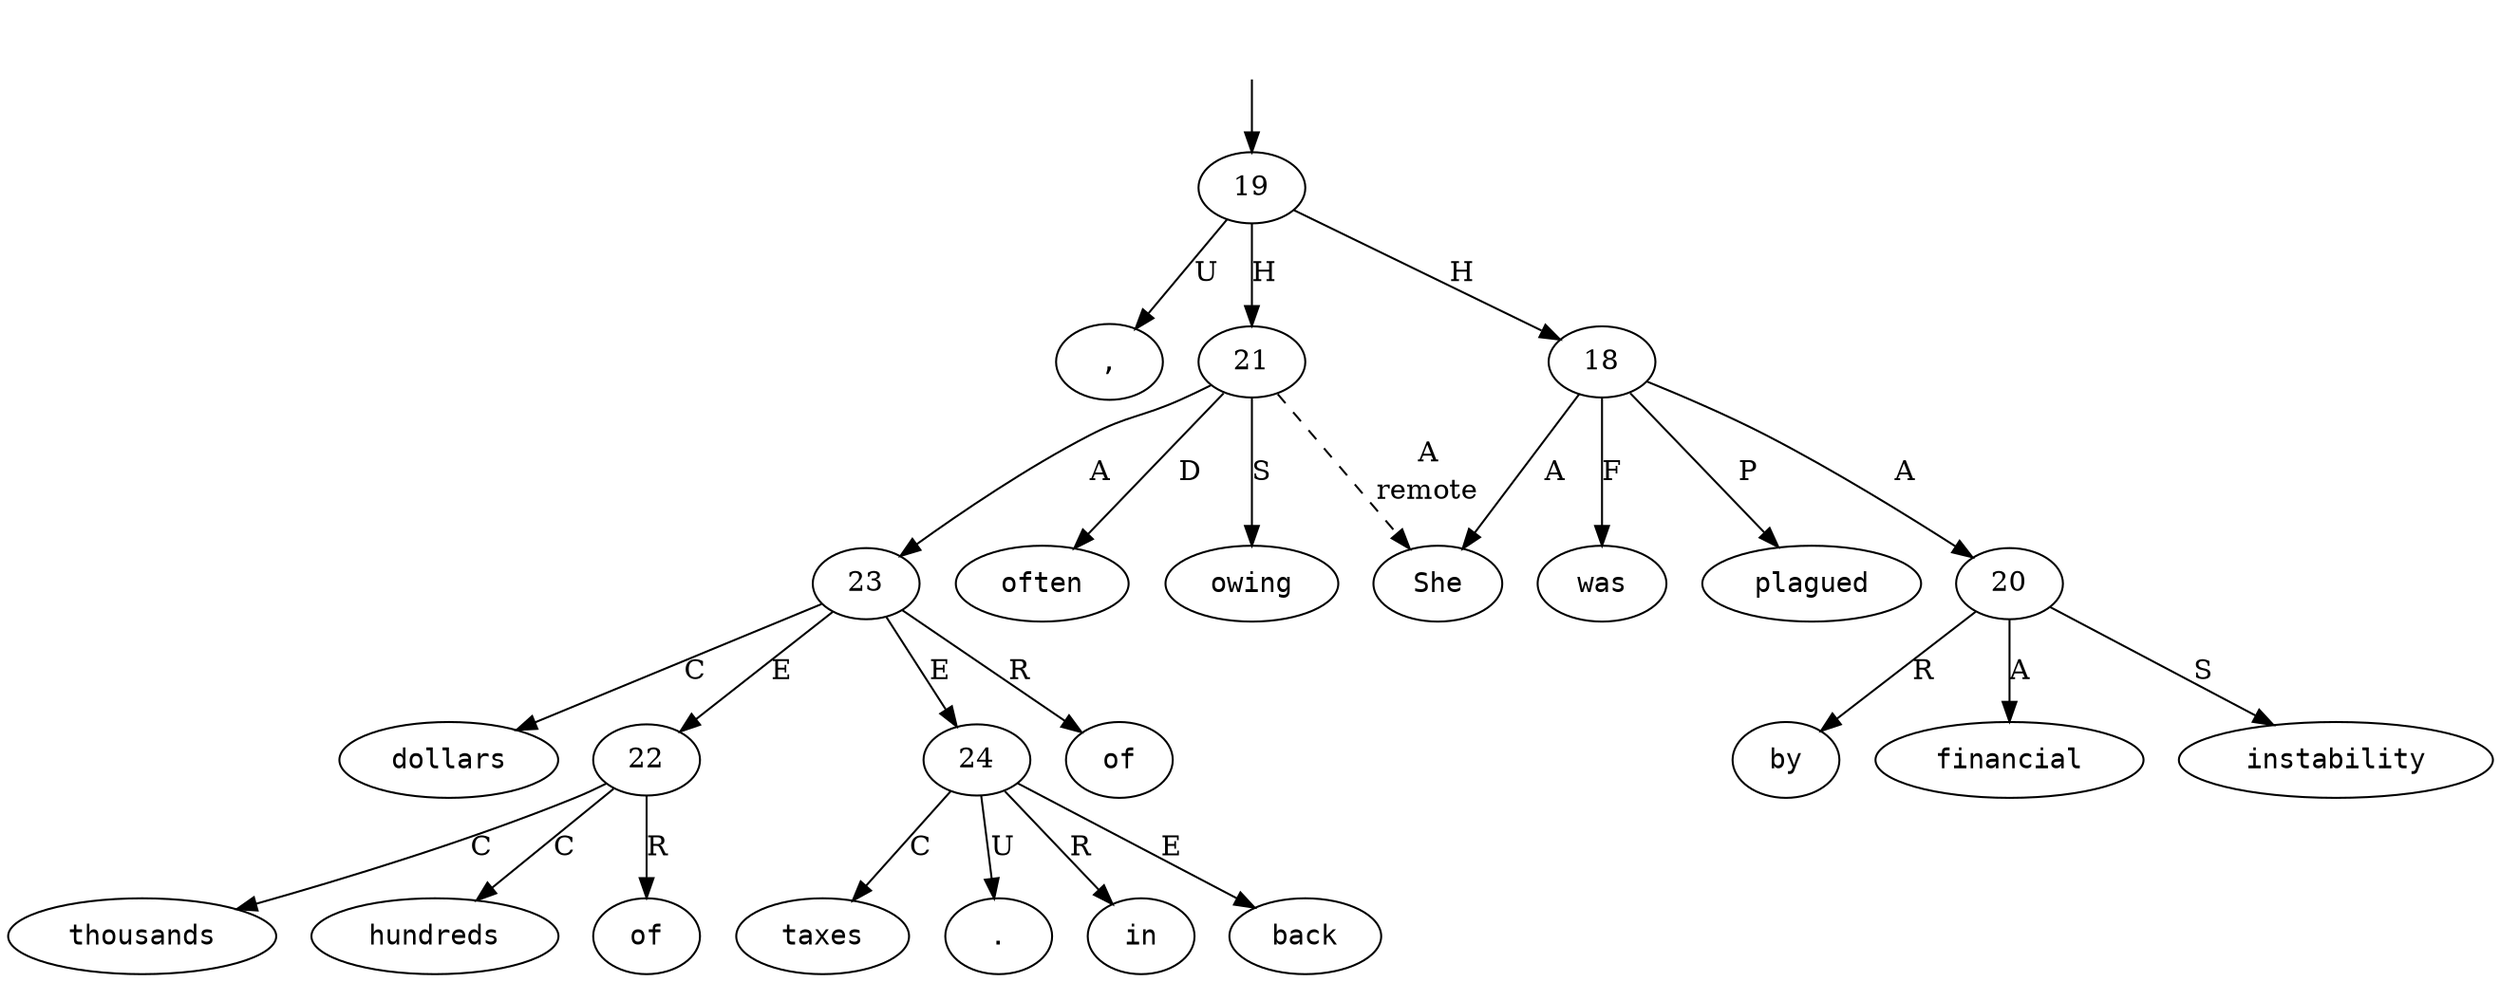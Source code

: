 digraph "519010" {
  top [ style=invis ];
  top -> 19;
  0 [ shape=oval, label=<<table align="center" border="0" cellspacing="0"><tr><td colspan="2"><font face="Courier">She</font></td></tr></table>> ];
  1 [ shape=oval, label=<<table align="center" border="0" cellspacing="0"><tr><td colspan="2"><font face="Courier">was</font></td></tr></table>> ];
  2 [ shape=oval, label=<<table align="center" border="0" cellspacing="0"><tr><td colspan="2"><font face="Courier">plagued</font></td></tr></table>> ];
  3 [ shape=oval, label=<<table align="center" border="0" cellspacing="0"><tr><td colspan="2"><font face="Courier">by</font></td></tr></table>> ];
  4 [ shape=oval, label=<<table align="center" border="0" cellspacing="0"><tr><td colspan="2"><font face="Courier">financial</font></td></tr></table>> ];
  5 [ shape=oval, label=<<table align="center" border="0" cellspacing="0"><tr><td colspan="2"><font face="Courier">instability</font></td></tr></table>> ];
  6 [ shape=oval, label=<<table align="center" border="0" cellspacing="0"><tr><td colspan="2"><font face="Courier">,</font></td></tr></table>> ];
  7 [ shape=oval, label=<<table align="center" border="0" cellspacing="0"><tr><td colspan="2"><font face="Courier">often</font></td></tr></table>> ];
  8 [ shape=oval, label=<<table align="center" border="0" cellspacing="0"><tr><td colspan="2"><font face="Courier">owing</font></td></tr></table>> ];
  9 [ shape=oval, label=<<table align="center" border="0" cellspacing="0"><tr><td colspan="2"><font face="Courier">hundreds</font></td></tr></table>> ];
  10 [ shape=oval, label=<<table align="center" border="0" cellspacing="0"><tr><td colspan="2"><font face="Courier">of</font></td></tr></table>> ];
  11 [ shape=oval, label=<<table align="center" border="0" cellspacing="0"><tr><td colspan="2"><font face="Courier">thousands</font></td></tr></table>> ];
  12 [ shape=oval, label=<<table align="center" border="0" cellspacing="0"><tr><td colspan="2"><font face="Courier">of</font></td></tr></table>> ];
  13 [ shape=oval, label=<<table align="center" border="0" cellspacing="0"><tr><td colspan="2"><font face="Courier">dollars</font></td></tr></table>> ];
  14 [ shape=oval, label=<<table align="center" border="0" cellspacing="0"><tr><td colspan="2"><font face="Courier">in</font></td></tr></table>> ];
  15 [ shape=oval, label=<<table align="center" border="0" cellspacing="0"><tr><td colspan="2"><font face="Courier">back</font></td></tr></table>> ];
  16 [ shape=oval, label=<<table align="center" border="0" cellspacing="0"><tr><td colspan="2"><font face="Courier">taxes</font></td></tr></table>> ];
  17 [ shape=oval, label=<<table align="center" border="0" cellspacing="0"><tr><td colspan="2"><font face="Courier">.</font></td></tr></table>> ];
  18 -> 2 [ label="P" ];
  18 -> 1 [ label="F" ];
  18 -> 0 [ label="A" ];
  18 -> 20 [ label="A" ];
  19 -> 6 [ label="U" ];
  19 -> 18 [ label="H" ];
  19 -> 21 [ label="H" ];
  20 -> 3 [ label="R" ];
  20 -> 4 [ label="A" ];
  20 -> 5 [ label="S" ];
  21 -> 0 [ label=<<table align="center" border="0" cellspacing="0"><tr><td colspan="1">A</td></tr><tr><td>remote</td></tr></table>>, style=dashed ];
  21 -> 8 [ label="S" ];
  21 -> 7 [ label="D" ];
  21 -> 23 [ label="A" ];
  22 -> 9 [ label="C" ];
  22 -> 11 [ label="C" ];
  22 -> 10 [ label="R" ];
  23 -> 22 [ label="E" ];
  23 -> 12 [ label="R" ];
  23 -> 13 [ label="C" ];
  23 -> 24 [ label="E" ];
  24 -> 15 [ label="E" ];
  24 -> 17 [ label="U" ];
  24 -> 14 [ label="R" ];
  24 -> 16 [ label="C" ];
}

